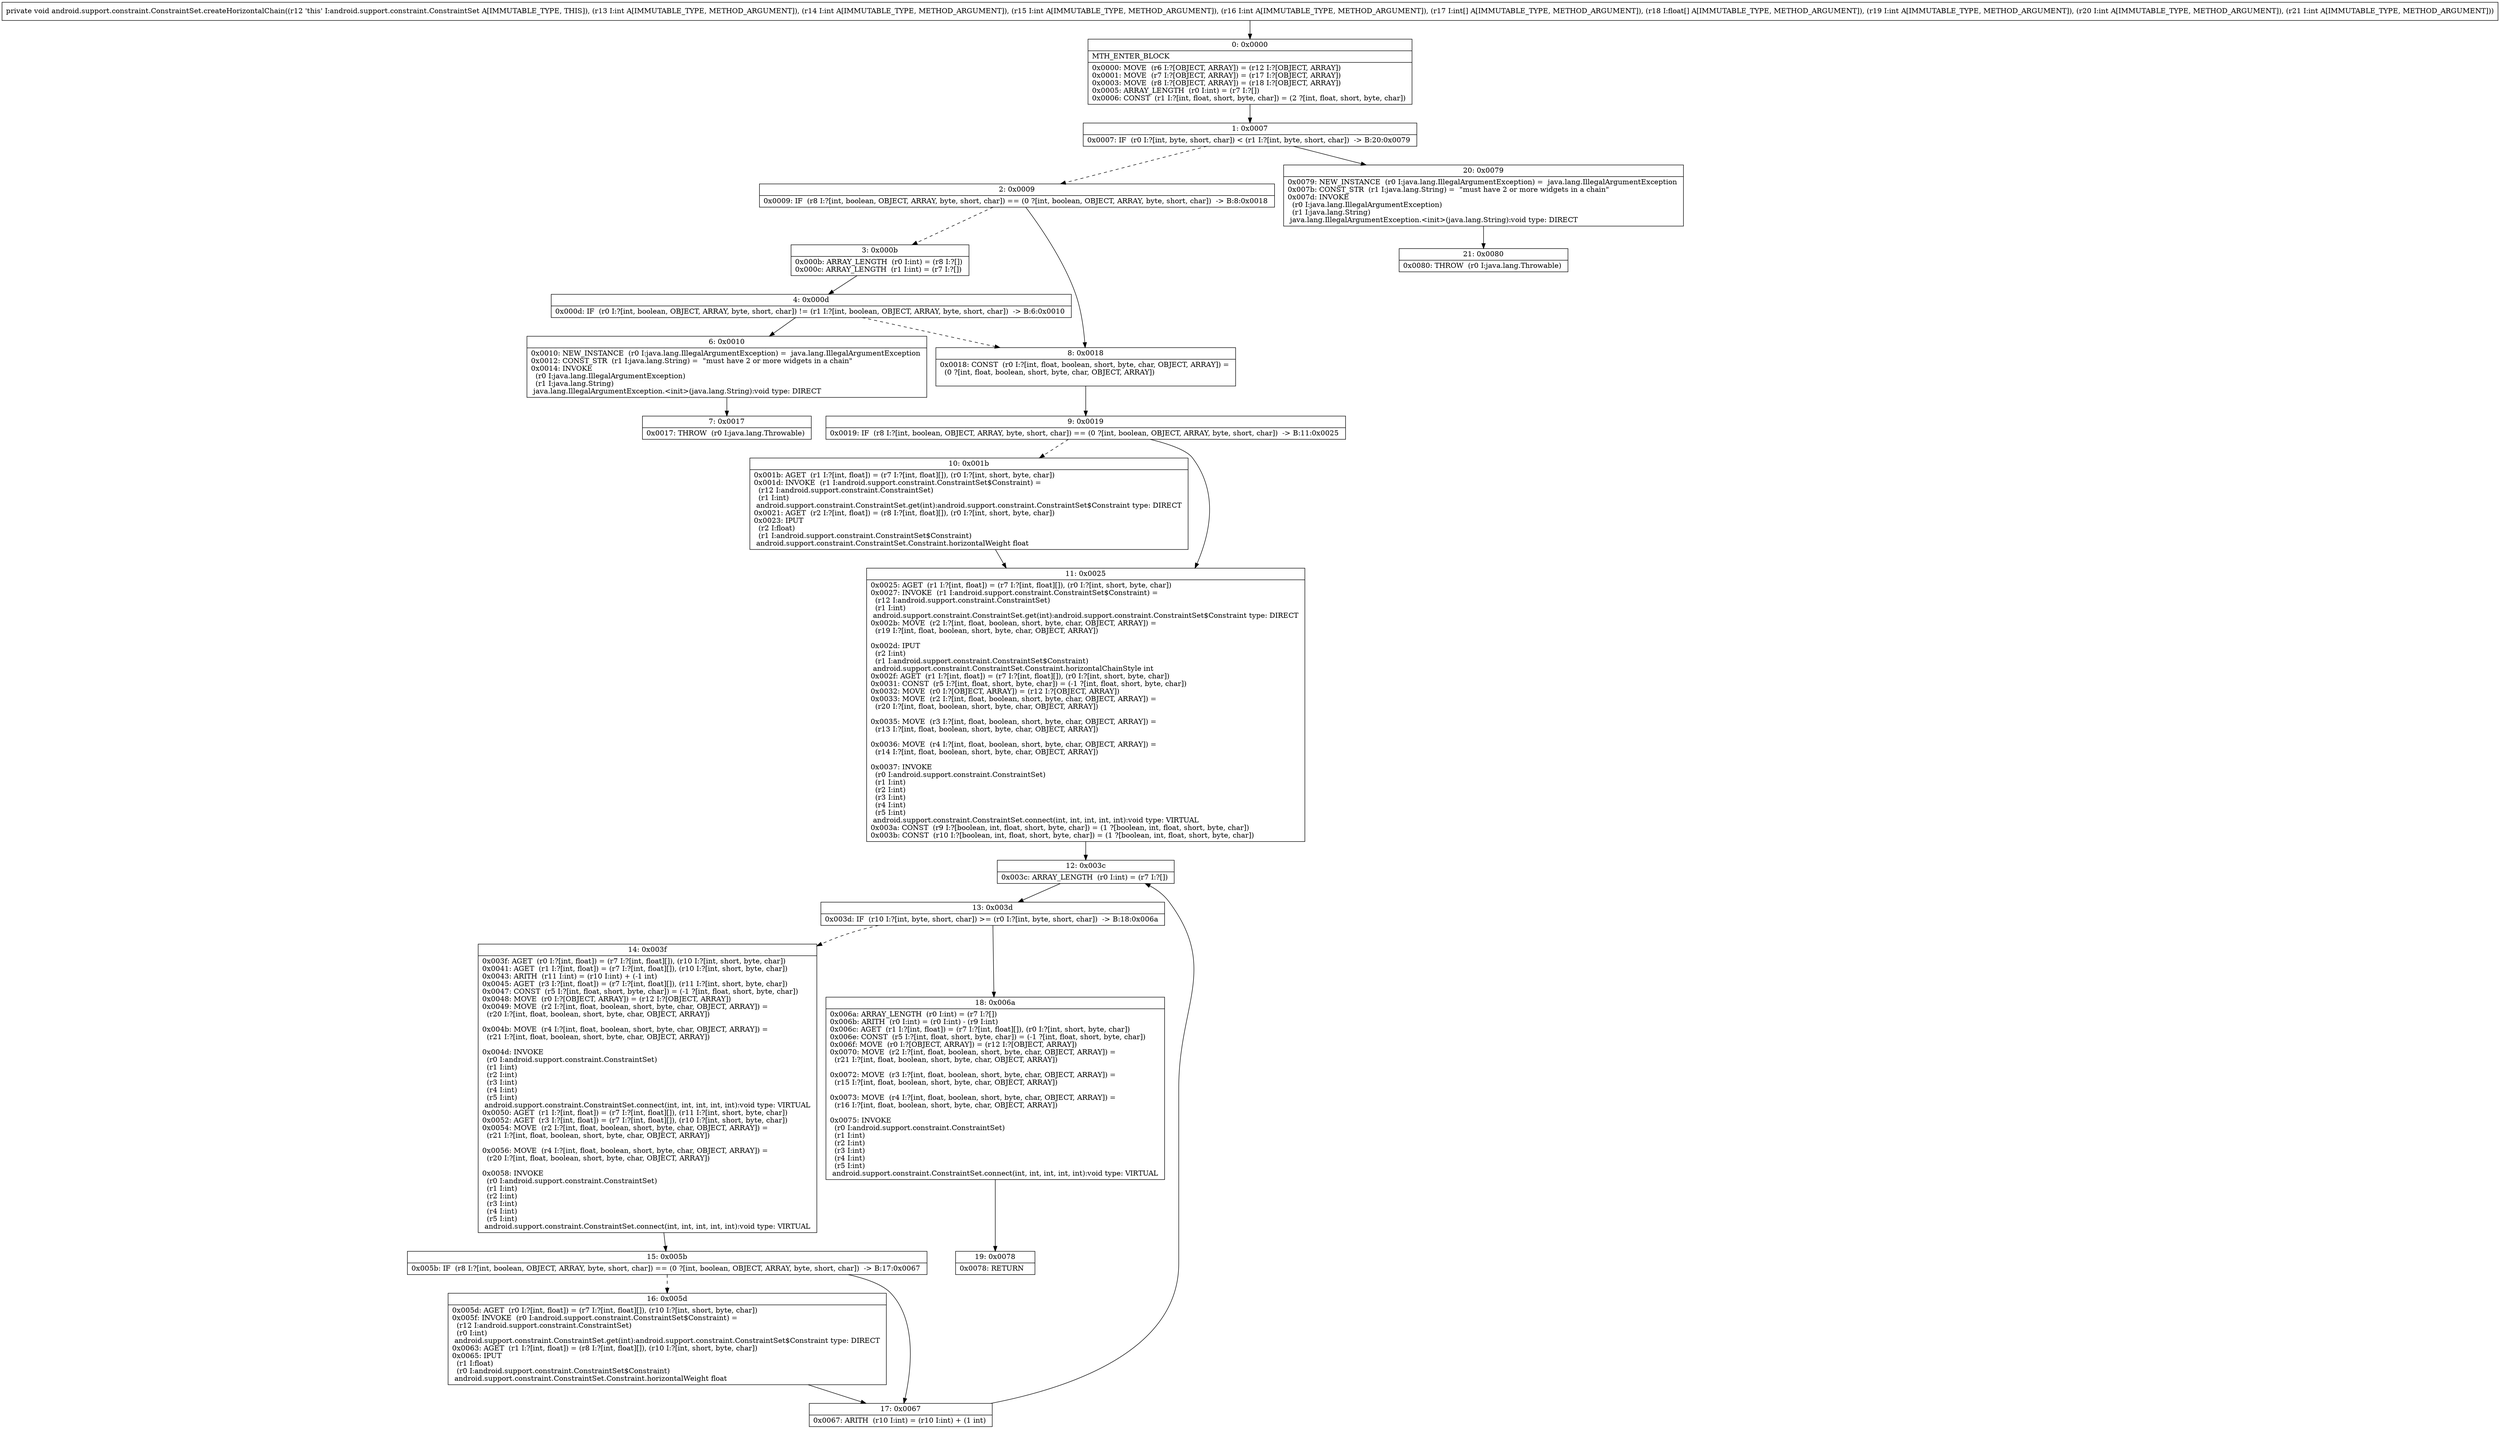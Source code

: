 digraph "CFG forandroid.support.constraint.ConstraintSet.createHorizontalChain(IIII[I[FIII)V" {
Node_0 [shape=record,label="{0\:\ 0x0000|MTH_ENTER_BLOCK\l|0x0000: MOVE  (r6 I:?[OBJECT, ARRAY]) = (r12 I:?[OBJECT, ARRAY]) \l0x0001: MOVE  (r7 I:?[OBJECT, ARRAY]) = (r17 I:?[OBJECT, ARRAY]) \l0x0003: MOVE  (r8 I:?[OBJECT, ARRAY]) = (r18 I:?[OBJECT, ARRAY]) \l0x0005: ARRAY_LENGTH  (r0 I:int) = (r7 I:?[]) \l0x0006: CONST  (r1 I:?[int, float, short, byte, char]) = (2 ?[int, float, short, byte, char]) \l}"];
Node_1 [shape=record,label="{1\:\ 0x0007|0x0007: IF  (r0 I:?[int, byte, short, char]) \< (r1 I:?[int, byte, short, char])  \-\> B:20:0x0079 \l}"];
Node_2 [shape=record,label="{2\:\ 0x0009|0x0009: IF  (r8 I:?[int, boolean, OBJECT, ARRAY, byte, short, char]) == (0 ?[int, boolean, OBJECT, ARRAY, byte, short, char])  \-\> B:8:0x0018 \l}"];
Node_3 [shape=record,label="{3\:\ 0x000b|0x000b: ARRAY_LENGTH  (r0 I:int) = (r8 I:?[]) \l0x000c: ARRAY_LENGTH  (r1 I:int) = (r7 I:?[]) \l}"];
Node_4 [shape=record,label="{4\:\ 0x000d|0x000d: IF  (r0 I:?[int, boolean, OBJECT, ARRAY, byte, short, char]) != (r1 I:?[int, boolean, OBJECT, ARRAY, byte, short, char])  \-\> B:6:0x0010 \l}"];
Node_6 [shape=record,label="{6\:\ 0x0010|0x0010: NEW_INSTANCE  (r0 I:java.lang.IllegalArgumentException) =  java.lang.IllegalArgumentException \l0x0012: CONST_STR  (r1 I:java.lang.String) =  \"must have 2 or more widgets in a chain\" \l0x0014: INVOKE  \l  (r0 I:java.lang.IllegalArgumentException)\l  (r1 I:java.lang.String)\l java.lang.IllegalArgumentException.\<init\>(java.lang.String):void type: DIRECT \l}"];
Node_7 [shape=record,label="{7\:\ 0x0017|0x0017: THROW  (r0 I:java.lang.Throwable) \l}"];
Node_8 [shape=record,label="{8\:\ 0x0018|0x0018: CONST  (r0 I:?[int, float, boolean, short, byte, char, OBJECT, ARRAY]) = \l  (0 ?[int, float, boolean, short, byte, char, OBJECT, ARRAY])\l \l}"];
Node_9 [shape=record,label="{9\:\ 0x0019|0x0019: IF  (r8 I:?[int, boolean, OBJECT, ARRAY, byte, short, char]) == (0 ?[int, boolean, OBJECT, ARRAY, byte, short, char])  \-\> B:11:0x0025 \l}"];
Node_10 [shape=record,label="{10\:\ 0x001b|0x001b: AGET  (r1 I:?[int, float]) = (r7 I:?[int, float][]), (r0 I:?[int, short, byte, char]) \l0x001d: INVOKE  (r1 I:android.support.constraint.ConstraintSet$Constraint) = \l  (r12 I:android.support.constraint.ConstraintSet)\l  (r1 I:int)\l android.support.constraint.ConstraintSet.get(int):android.support.constraint.ConstraintSet$Constraint type: DIRECT \l0x0021: AGET  (r2 I:?[int, float]) = (r8 I:?[int, float][]), (r0 I:?[int, short, byte, char]) \l0x0023: IPUT  \l  (r2 I:float)\l  (r1 I:android.support.constraint.ConstraintSet$Constraint)\l android.support.constraint.ConstraintSet.Constraint.horizontalWeight float \l}"];
Node_11 [shape=record,label="{11\:\ 0x0025|0x0025: AGET  (r1 I:?[int, float]) = (r7 I:?[int, float][]), (r0 I:?[int, short, byte, char]) \l0x0027: INVOKE  (r1 I:android.support.constraint.ConstraintSet$Constraint) = \l  (r12 I:android.support.constraint.ConstraintSet)\l  (r1 I:int)\l android.support.constraint.ConstraintSet.get(int):android.support.constraint.ConstraintSet$Constraint type: DIRECT \l0x002b: MOVE  (r2 I:?[int, float, boolean, short, byte, char, OBJECT, ARRAY]) = \l  (r19 I:?[int, float, boolean, short, byte, char, OBJECT, ARRAY])\l \l0x002d: IPUT  \l  (r2 I:int)\l  (r1 I:android.support.constraint.ConstraintSet$Constraint)\l android.support.constraint.ConstraintSet.Constraint.horizontalChainStyle int \l0x002f: AGET  (r1 I:?[int, float]) = (r7 I:?[int, float][]), (r0 I:?[int, short, byte, char]) \l0x0031: CONST  (r5 I:?[int, float, short, byte, char]) = (\-1 ?[int, float, short, byte, char]) \l0x0032: MOVE  (r0 I:?[OBJECT, ARRAY]) = (r12 I:?[OBJECT, ARRAY]) \l0x0033: MOVE  (r2 I:?[int, float, boolean, short, byte, char, OBJECT, ARRAY]) = \l  (r20 I:?[int, float, boolean, short, byte, char, OBJECT, ARRAY])\l \l0x0035: MOVE  (r3 I:?[int, float, boolean, short, byte, char, OBJECT, ARRAY]) = \l  (r13 I:?[int, float, boolean, short, byte, char, OBJECT, ARRAY])\l \l0x0036: MOVE  (r4 I:?[int, float, boolean, short, byte, char, OBJECT, ARRAY]) = \l  (r14 I:?[int, float, boolean, short, byte, char, OBJECT, ARRAY])\l \l0x0037: INVOKE  \l  (r0 I:android.support.constraint.ConstraintSet)\l  (r1 I:int)\l  (r2 I:int)\l  (r3 I:int)\l  (r4 I:int)\l  (r5 I:int)\l android.support.constraint.ConstraintSet.connect(int, int, int, int, int):void type: VIRTUAL \l0x003a: CONST  (r9 I:?[boolean, int, float, short, byte, char]) = (1 ?[boolean, int, float, short, byte, char]) \l0x003b: CONST  (r10 I:?[boolean, int, float, short, byte, char]) = (1 ?[boolean, int, float, short, byte, char]) \l}"];
Node_12 [shape=record,label="{12\:\ 0x003c|0x003c: ARRAY_LENGTH  (r0 I:int) = (r7 I:?[]) \l}"];
Node_13 [shape=record,label="{13\:\ 0x003d|0x003d: IF  (r10 I:?[int, byte, short, char]) \>= (r0 I:?[int, byte, short, char])  \-\> B:18:0x006a \l}"];
Node_14 [shape=record,label="{14\:\ 0x003f|0x003f: AGET  (r0 I:?[int, float]) = (r7 I:?[int, float][]), (r10 I:?[int, short, byte, char]) \l0x0041: AGET  (r1 I:?[int, float]) = (r7 I:?[int, float][]), (r10 I:?[int, short, byte, char]) \l0x0043: ARITH  (r11 I:int) = (r10 I:int) + (\-1 int) \l0x0045: AGET  (r3 I:?[int, float]) = (r7 I:?[int, float][]), (r11 I:?[int, short, byte, char]) \l0x0047: CONST  (r5 I:?[int, float, short, byte, char]) = (\-1 ?[int, float, short, byte, char]) \l0x0048: MOVE  (r0 I:?[OBJECT, ARRAY]) = (r12 I:?[OBJECT, ARRAY]) \l0x0049: MOVE  (r2 I:?[int, float, boolean, short, byte, char, OBJECT, ARRAY]) = \l  (r20 I:?[int, float, boolean, short, byte, char, OBJECT, ARRAY])\l \l0x004b: MOVE  (r4 I:?[int, float, boolean, short, byte, char, OBJECT, ARRAY]) = \l  (r21 I:?[int, float, boolean, short, byte, char, OBJECT, ARRAY])\l \l0x004d: INVOKE  \l  (r0 I:android.support.constraint.ConstraintSet)\l  (r1 I:int)\l  (r2 I:int)\l  (r3 I:int)\l  (r4 I:int)\l  (r5 I:int)\l android.support.constraint.ConstraintSet.connect(int, int, int, int, int):void type: VIRTUAL \l0x0050: AGET  (r1 I:?[int, float]) = (r7 I:?[int, float][]), (r11 I:?[int, short, byte, char]) \l0x0052: AGET  (r3 I:?[int, float]) = (r7 I:?[int, float][]), (r10 I:?[int, short, byte, char]) \l0x0054: MOVE  (r2 I:?[int, float, boolean, short, byte, char, OBJECT, ARRAY]) = \l  (r21 I:?[int, float, boolean, short, byte, char, OBJECT, ARRAY])\l \l0x0056: MOVE  (r4 I:?[int, float, boolean, short, byte, char, OBJECT, ARRAY]) = \l  (r20 I:?[int, float, boolean, short, byte, char, OBJECT, ARRAY])\l \l0x0058: INVOKE  \l  (r0 I:android.support.constraint.ConstraintSet)\l  (r1 I:int)\l  (r2 I:int)\l  (r3 I:int)\l  (r4 I:int)\l  (r5 I:int)\l android.support.constraint.ConstraintSet.connect(int, int, int, int, int):void type: VIRTUAL \l}"];
Node_15 [shape=record,label="{15\:\ 0x005b|0x005b: IF  (r8 I:?[int, boolean, OBJECT, ARRAY, byte, short, char]) == (0 ?[int, boolean, OBJECT, ARRAY, byte, short, char])  \-\> B:17:0x0067 \l}"];
Node_16 [shape=record,label="{16\:\ 0x005d|0x005d: AGET  (r0 I:?[int, float]) = (r7 I:?[int, float][]), (r10 I:?[int, short, byte, char]) \l0x005f: INVOKE  (r0 I:android.support.constraint.ConstraintSet$Constraint) = \l  (r12 I:android.support.constraint.ConstraintSet)\l  (r0 I:int)\l android.support.constraint.ConstraintSet.get(int):android.support.constraint.ConstraintSet$Constraint type: DIRECT \l0x0063: AGET  (r1 I:?[int, float]) = (r8 I:?[int, float][]), (r10 I:?[int, short, byte, char]) \l0x0065: IPUT  \l  (r1 I:float)\l  (r0 I:android.support.constraint.ConstraintSet$Constraint)\l android.support.constraint.ConstraintSet.Constraint.horizontalWeight float \l}"];
Node_17 [shape=record,label="{17\:\ 0x0067|0x0067: ARITH  (r10 I:int) = (r10 I:int) + (1 int) \l}"];
Node_18 [shape=record,label="{18\:\ 0x006a|0x006a: ARRAY_LENGTH  (r0 I:int) = (r7 I:?[]) \l0x006b: ARITH  (r0 I:int) = (r0 I:int) \- (r9 I:int) \l0x006c: AGET  (r1 I:?[int, float]) = (r7 I:?[int, float][]), (r0 I:?[int, short, byte, char]) \l0x006e: CONST  (r5 I:?[int, float, short, byte, char]) = (\-1 ?[int, float, short, byte, char]) \l0x006f: MOVE  (r0 I:?[OBJECT, ARRAY]) = (r12 I:?[OBJECT, ARRAY]) \l0x0070: MOVE  (r2 I:?[int, float, boolean, short, byte, char, OBJECT, ARRAY]) = \l  (r21 I:?[int, float, boolean, short, byte, char, OBJECT, ARRAY])\l \l0x0072: MOVE  (r3 I:?[int, float, boolean, short, byte, char, OBJECT, ARRAY]) = \l  (r15 I:?[int, float, boolean, short, byte, char, OBJECT, ARRAY])\l \l0x0073: MOVE  (r4 I:?[int, float, boolean, short, byte, char, OBJECT, ARRAY]) = \l  (r16 I:?[int, float, boolean, short, byte, char, OBJECT, ARRAY])\l \l0x0075: INVOKE  \l  (r0 I:android.support.constraint.ConstraintSet)\l  (r1 I:int)\l  (r2 I:int)\l  (r3 I:int)\l  (r4 I:int)\l  (r5 I:int)\l android.support.constraint.ConstraintSet.connect(int, int, int, int, int):void type: VIRTUAL \l}"];
Node_19 [shape=record,label="{19\:\ 0x0078|0x0078: RETURN   \l}"];
Node_20 [shape=record,label="{20\:\ 0x0079|0x0079: NEW_INSTANCE  (r0 I:java.lang.IllegalArgumentException) =  java.lang.IllegalArgumentException \l0x007b: CONST_STR  (r1 I:java.lang.String) =  \"must have 2 or more widgets in a chain\" \l0x007d: INVOKE  \l  (r0 I:java.lang.IllegalArgumentException)\l  (r1 I:java.lang.String)\l java.lang.IllegalArgumentException.\<init\>(java.lang.String):void type: DIRECT \l}"];
Node_21 [shape=record,label="{21\:\ 0x0080|0x0080: THROW  (r0 I:java.lang.Throwable) \l}"];
MethodNode[shape=record,label="{private void android.support.constraint.ConstraintSet.createHorizontalChain((r12 'this' I:android.support.constraint.ConstraintSet A[IMMUTABLE_TYPE, THIS]), (r13 I:int A[IMMUTABLE_TYPE, METHOD_ARGUMENT]), (r14 I:int A[IMMUTABLE_TYPE, METHOD_ARGUMENT]), (r15 I:int A[IMMUTABLE_TYPE, METHOD_ARGUMENT]), (r16 I:int A[IMMUTABLE_TYPE, METHOD_ARGUMENT]), (r17 I:int[] A[IMMUTABLE_TYPE, METHOD_ARGUMENT]), (r18 I:float[] A[IMMUTABLE_TYPE, METHOD_ARGUMENT]), (r19 I:int A[IMMUTABLE_TYPE, METHOD_ARGUMENT]), (r20 I:int A[IMMUTABLE_TYPE, METHOD_ARGUMENT]), (r21 I:int A[IMMUTABLE_TYPE, METHOD_ARGUMENT])) }"];
MethodNode -> Node_0;
Node_0 -> Node_1;
Node_1 -> Node_2[style=dashed];
Node_1 -> Node_20;
Node_2 -> Node_3[style=dashed];
Node_2 -> Node_8;
Node_3 -> Node_4;
Node_4 -> Node_6;
Node_4 -> Node_8[style=dashed];
Node_6 -> Node_7;
Node_8 -> Node_9;
Node_9 -> Node_10[style=dashed];
Node_9 -> Node_11;
Node_10 -> Node_11;
Node_11 -> Node_12;
Node_12 -> Node_13;
Node_13 -> Node_14[style=dashed];
Node_13 -> Node_18;
Node_14 -> Node_15;
Node_15 -> Node_16[style=dashed];
Node_15 -> Node_17;
Node_16 -> Node_17;
Node_17 -> Node_12;
Node_18 -> Node_19;
Node_20 -> Node_21;
}

